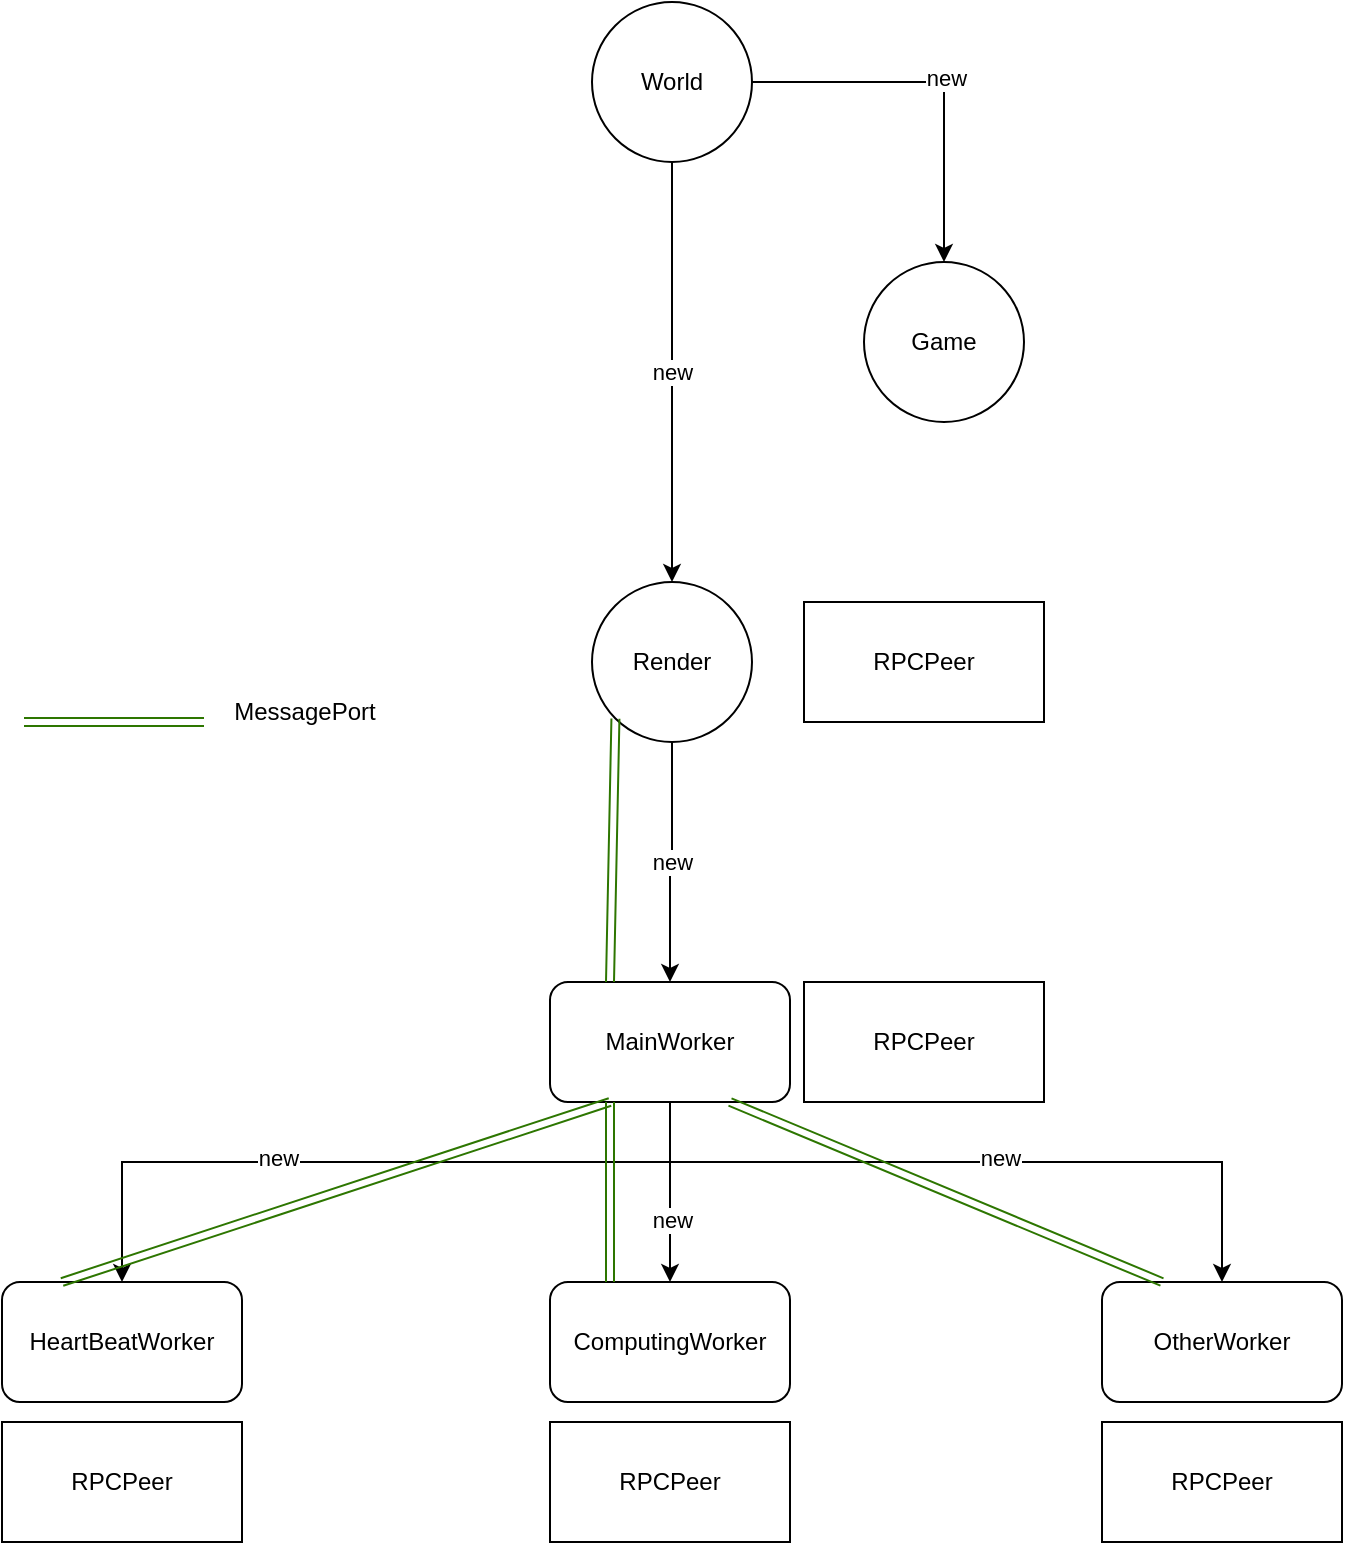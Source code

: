 <mxfile version="13.1.3" pages="2">
    <diagram name=" 创建结构" id="vOncwjSykvjLEZPpO_hH">
        <mxGraphModel dx="1122" dy="561" grid="1" gridSize="10" guides="1" tooltips="1" connect="1" arrows="1" fold="1" page="1" pageScale="1" pageWidth="827" pageHeight="1169" math="0" shadow="0">
            <root>
                <mxCell id="f7IRk7dsRdej3k670oUi-0"/>
                <mxCell id="f7IRk7dsRdej3k670oUi-1" parent="f7IRk7dsRdej3k670oUi-0"/>
                <mxCell id="f7IRk7dsRdej3k670oUi-2" value="new" style="edgeStyle=orthogonalEdgeStyle;rounded=0;orthogonalLoop=1;jettySize=auto;html=1;entryX=0.5;entryY=0;entryDx=0;entryDy=0;exitX=0.5;exitY=1;exitDx=0;exitDy=0;" parent="f7IRk7dsRdej3k670oUi-1" source="f7IRk7dsRdej3k670oUi-3" target="f7IRk7dsRdej3k670oUi-12" edge="1">
                    <mxGeometry relative="1" as="geometry">
                        <mxPoint x="210" y="600" as="sourcePoint"/>
                    </mxGeometry>
                </mxCell>
                <mxCell id="f7IRk7dsRdej3k670oUi-3" value="Render" style="ellipse;whiteSpace=wrap;html=1;aspect=fixed;align=center;" parent="f7IRk7dsRdej3k670oUi-1" vertex="1">
                    <mxGeometry x="374" y="450" width="80" height="80" as="geometry"/>
                </mxCell>
                <mxCell id="f7IRk7dsRdej3k670oUi-4" value="RPCPeer" style="rounded=0;whiteSpace=wrap;html=1;align=center;" parent="f7IRk7dsRdej3k670oUi-1" vertex="1">
                    <mxGeometry x="79" y="870" width="120" height="60" as="geometry"/>
                </mxCell>
                <mxCell id="f7IRk7dsRdej3k670oUi-5" value="&lt;span&gt;HeartBeatWorker&lt;/span&gt;" style="rounded=1;whiteSpace=wrap;html=1;align=center;" parent="f7IRk7dsRdej3k670oUi-1" vertex="1">
                    <mxGeometry x="79" y="800" width="120" height="60" as="geometry"/>
                </mxCell>
                <mxCell id="f7IRk7dsRdej3k670oUi-6" value="&lt;span&gt;ComputingWorker&lt;/span&gt;" style="rounded=1;whiteSpace=wrap;html=1;align=center;" parent="f7IRk7dsRdej3k670oUi-1" vertex="1">
                    <mxGeometry x="353" y="800" width="120" height="60" as="geometry"/>
                </mxCell>
                <mxCell id="f7IRk7dsRdej3k670oUi-7" value="RPCPeer" style="rounded=0;whiteSpace=wrap;html=1;align=center;" parent="f7IRk7dsRdej3k670oUi-1" vertex="1">
                    <mxGeometry x="353" y="870" width="120" height="60" as="geometry"/>
                </mxCell>
                <mxCell id="f7IRk7dsRdej3k670oUi-8" value="RPCPeer" style="rounded=0;whiteSpace=wrap;html=1;align=center;" parent="f7IRk7dsRdej3k670oUi-1" vertex="1">
                    <mxGeometry x="629" y="870" width="120" height="60" as="geometry"/>
                </mxCell>
                <mxCell id="f7IRk7dsRdej3k670oUi-9" value="&lt;span&gt;OtherWorker&lt;/span&gt;" style="rounded=1;whiteSpace=wrap;html=1;align=center;" parent="f7IRk7dsRdej3k670oUi-1" vertex="1">
                    <mxGeometry x="629" y="800" width="120" height="60" as="geometry"/>
                </mxCell>
                <mxCell id="f7IRk7dsRdej3k670oUi-10" style="edgeStyle=orthogonalEdgeStyle;rounded=0;orthogonalLoop=1;jettySize=auto;html=1;entryX=0.5;entryY=0;entryDx=0;entryDy=0;exitX=0.5;exitY=1;exitDx=0;exitDy=0;" parent="f7IRk7dsRdej3k670oUi-1" source="f7IRk7dsRdej3k670oUi-12" target="f7IRk7dsRdej3k670oUi-6" edge="1">
                    <mxGeometry relative="1" as="geometry">
                        <mxPoint x="414" y="780" as="targetPoint"/>
                        <mxPoint x="230" y="360" as="sourcePoint"/>
                    </mxGeometry>
                </mxCell>
                <mxCell id="f7IRk7dsRdej3k670oUi-11" value="new" style="edgeLabel;html=1;align=center;verticalAlign=middle;resizable=0;points=[];" parent="f7IRk7dsRdej3k670oUi-10" vertex="1" connectable="0">
                    <mxGeometry x="0.209" y="1" relative="1" as="geometry">
                        <mxPoint x="-0.05" y="4.6" as="offset"/>
                    </mxGeometry>
                </mxCell>
                <mxCell id="468uHudpnJpQwAChF9pr-0" style="edgeStyle=orthogonalEdgeStyle;rounded=0;orthogonalLoop=1;jettySize=auto;html=1;entryX=0.5;entryY=0;entryDx=0;entryDy=0;exitX=0.5;exitY=1;exitDx=0;exitDy=0;" parent="f7IRk7dsRdej3k670oUi-1" source="f7IRk7dsRdej3k670oUi-12" target="f7IRk7dsRdej3k670oUi-9" edge="1">
                    <mxGeometry relative="1" as="geometry">
                        <mxPoint x="460" y="750" as="sourcePoint"/>
                        <Array as="points">
                            <mxPoint x="413" y="740"/>
                            <mxPoint x="689" y="740"/>
                        </Array>
                    </mxGeometry>
                </mxCell>
                <mxCell id="468uHudpnJpQwAChF9pr-3" value="new" style="edgeLabel;html=1;align=center;verticalAlign=middle;resizable=0;points=[];" parent="468uHudpnJpQwAChF9pr-0" vertex="1" connectable="0">
                    <mxGeometry x="0.695" y="2" relative="1" as="geometry">
                        <mxPoint x="-113.04" y="-6" as="offset"/>
                    </mxGeometry>
                </mxCell>
                <mxCell id="468uHudpnJpQwAChF9pr-1" style="edgeStyle=orthogonalEdgeStyle;rounded=0;orthogonalLoop=1;jettySize=auto;html=1;entryX=0.5;entryY=0;entryDx=0;entryDy=0;exitX=0.5;exitY=1;exitDx=0;exitDy=0;" parent="f7IRk7dsRdej3k670oUi-1" source="f7IRk7dsRdej3k670oUi-12" target="f7IRk7dsRdej3k670oUi-5" edge="1">
                    <mxGeometry relative="1" as="geometry">
                        <mxPoint x="230" y="150" as="sourcePoint"/>
                        <Array as="points">
                            <mxPoint x="413" y="740"/>
                            <mxPoint x="139" y="740"/>
                        </Array>
                    </mxGeometry>
                </mxCell>
                <mxCell id="468uHudpnJpQwAChF9pr-2" value="new" style="edgeLabel;html=1;align=center;verticalAlign=middle;resizable=0;points=[];" parent="468uHudpnJpQwAChF9pr-1" vertex="1" connectable="0">
                    <mxGeometry x="0.718" y="1" relative="1" as="geometry">
                        <mxPoint x="76.96" y="-10.73" as="offset"/>
                    </mxGeometry>
                </mxCell>
                <mxCell id="f7IRk7dsRdej3k670oUi-12" value="MainWorker" style="rounded=1;whiteSpace=wrap;html=1;align=center;" parent="f7IRk7dsRdej3k670oUi-1" vertex="1">
                    <mxGeometry x="353" y="650" width="120" height="60" as="geometry"/>
                </mxCell>
                <mxCell id="f7IRk7dsRdej3k670oUi-13" value="RPCPeer" style="rounded=0;whiteSpace=wrap;html=1;align=center;" parent="f7IRk7dsRdej3k670oUi-1" vertex="1">
                    <mxGeometry x="480" y="650" width="120" height="60" as="geometry"/>
                </mxCell>
                <mxCell id="EO4_N59q5k_WsvdqyIVr-0" value="" style="shape=link;html=1;exitX=0.25;exitY=0;exitDx=0;exitDy=0;entryX=0.25;entryY=1;entryDx=0;entryDy=0;fillColor=#60a917;strokeColor=#2D7600;" parent="f7IRk7dsRdej3k670oUi-1" source="f7IRk7dsRdej3k670oUi-5" target="f7IRk7dsRdej3k670oUi-12" edge="1">
                    <mxGeometry width="50" height="50" relative="1" as="geometry">
                        <mxPoint x="330" y="620" as="sourcePoint"/>
                        <mxPoint x="380" y="570" as="targetPoint"/>
                    </mxGeometry>
                </mxCell>
                <mxCell id="EO4_N59q5k_WsvdqyIVr-1" value="" style="shape=link;html=1;exitX=0.25;exitY=0;exitDx=0;exitDy=0;entryX=0.25;entryY=1;entryDx=0;entryDy=0;fillColor=#60a917;strokeColor=#2D7600;" parent="f7IRk7dsRdej3k670oUi-1" source="f7IRk7dsRdej3k670oUi-6" target="f7IRk7dsRdej3k670oUi-12" edge="1">
                    <mxGeometry width="50" height="50" relative="1" as="geometry">
                        <mxPoint x="330" y="620" as="sourcePoint"/>
                        <mxPoint x="380" y="570" as="targetPoint"/>
                    </mxGeometry>
                </mxCell>
                <mxCell id="EO4_N59q5k_WsvdqyIVr-2" value="" style="shape=link;html=1;entryX=0.75;entryY=1;entryDx=0;entryDy=0;exitX=0.25;exitY=0;exitDx=0;exitDy=0;fillColor=#60a917;strokeColor=#2D7600;" parent="f7IRk7dsRdej3k670oUi-1" source="f7IRk7dsRdej3k670oUi-9" target="f7IRk7dsRdej3k670oUi-12" edge="1">
                    <mxGeometry width="50" height="50" relative="1" as="geometry">
                        <mxPoint x="330" y="620" as="sourcePoint"/>
                        <mxPoint x="380" y="570" as="targetPoint"/>
                    </mxGeometry>
                </mxCell>
                <mxCell id="EO4_N59q5k_WsvdqyIVr-5" value="" style="shape=link;html=1;fillColor=#60a917;strokeColor=#2D7600;" parent="f7IRk7dsRdej3k670oUi-1" edge="1">
                    <mxGeometry width="50" height="50" relative="1" as="geometry">
                        <mxPoint x="90" y="520" as="sourcePoint"/>
                        <mxPoint x="180" y="520" as="targetPoint"/>
                    </mxGeometry>
                </mxCell>
                <mxCell id="EO4_N59q5k_WsvdqyIVr-6" value="MessagePort" style="text;html=1;strokeColor=none;fillColor=none;align=center;verticalAlign=middle;whiteSpace=wrap;rounded=0;shadow=0;glass=0;comic=0;" parent="f7IRk7dsRdej3k670oUi-1" vertex="1">
                    <mxGeometry x="190" y="490" width="81" height="50" as="geometry"/>
                </mxCell>
                <mxCell id="0" value="RPCPeer" style="rounded=0;whiteSpace=wrap;html=1;align=center;" parent="f7IRk7dsRdej3k670oUi-1" vertex="1">
                    <mxGeometry x="480" y="460" width="120" height="60" as="geometry"/>
                </mxCell>
                <mxCell id="1" value="" style="shape=link;html=1;exitX=0.25;exitY=0;exitDx=0;exitDy=0;entryX=0;entryY=1;entryDx=0;entryDy=0;fillColor=#60a917;strokeColor=#2D7600;" parent="f7IRk7dsRdej3k670oUi-1" source="f7IRk7dsRdej3k670oUi-12" target="f7IRk7dsRdej3k670oUi-3" edge="1">
                    <mxGeometry width="50" height="50" relative="1" as="geometry">
                        <mxPoint x="-60" y="550" as="sourcePoint"/>
                        <mxPoint x="215" y="310" as="targetPoint"/>
                    </mxGeometry>
                </mxCell>
                <mxCell id="S15yxjGS9TX9r8l0tiR7-3" style="edgeStyle=orthogonalEdgeStyle;rounded=0;orthogonalLoop=1;jettySize=auto;html=1;entryX=0.5;entryY=0;entryDx=0;entryDy=0;" parent="f7IRk7dsRdej3k670oUi-1" source="S15yxjGS9TX9r8l0tiR7-1" target="S15yxjGS9TX9r8l0tiR7-2" edge="1">
                    <mxGeometry relative="1" as="geometry"/>
                </mxCell>
                <mxCell id="S15yxjGS9TX9r8l0tiR7-4" value="new" style="edgeLabel;html=1;align=center;verticalAlign=middle;resizable=0;points=[];" parent="S15yxjGS9TX9r8l0tiR7-3" vertex="1" connectable="0">
                    <mxGeometry x="0.032" y="-5" relative="1" as="geometry">
                        <mxPoint x="6" y="-2" as="offset"/>
                    </mxGeometry>
                </mxCell>
                <mxCell id="S15yxjGS9TX9r8l0tiR7-5" value="new" style="edgeStyle=orthogonalEdgeStyle;rounded=0;orthogonalLoop=1;jettySize=auto;html=1;entryX=0.5;entryY=0;entryDx=0;entryDy=0;" parent="f7IRk7dsRdej3k670oUi-1" source="S15yxjGS9TX9r8l0tiR7-1" target="f7IRk7dsRdej3k670oUi-3" edge="1">
                    <mxGeometry relative="1" as="geometry"/>
                </mxCell>
                <mxCell id="S15yxjGS9TX9r8l0tiR7-1" value="World" style="ellipse;whiteSpace=wrap;html=1;aspect=fixed;" parent="f7IRk7dsRdej3k670oUi-1" vertex="1">
                    <mxGeometry x="374" y="160" width="80" height="80" as="geometry"/>
                </mxCell>
                <mxCell id="S15yxjGS9TX9r8l0tiR7-2" value="Game" style="ellipse;whiteSpace=wrap;html=1;aspect=fixed;" parent="f7IRk7dsRdej3k670oUi-1" vertex="1">
                    <mxGeometry x="510" y="290" width="80" height="80" as="geometry"/>
                </mxCell>
            </root>
        </mxGraphModel>
    </diagram>
    <diagram id="D6n6nEyaR1c3yi7auSzh" name="RPCPeer">
        &#xa;        
        <mxGraphModel dx="1122" dy="815" grid="1" gridSize="10" guides="1" tooltips="1" connect="1" arrows="1" fold="1" page="1" pageScale="1" pageWidth="827" pageHeight="1169" math="0" shadow="0">
            &#xa;            
            <root>
                &#xa;                
                <mxCell id="qafDblIGkmdD1Ma4jw_D-0"/>
                &#xa;                
                <mxCell id="qafDblIGkmdD1Ma4jw_D-1" parent="qafDblIGkmdD1Ma4jw_D-0"/>
                &#xa;                
                <mxCell id="uF9s_sddZcA3qJSSGpFE-6" value="" style="edgeStyle=orthogonalEdgeStyle;rounded=0;orthogonalLoop=1;jettySize=auto;html=1;exitX=0.5;exitY=1;exitDx=0;exitDy=0;" parent="qafDblIGkmdD1Ma4jw_D-1" source="wd_lIS4o0YeRe9TUKf8m-0" target="uF9s_sddZcA3qJSSGpFE-5" edge="1">
                    &#xa;                    
                    <mxGeometry relative="1" as="geometry">
                        &#xa;                        
                        <mxPoint x="170" y="110" as="sourcePoint"/>
                        &#xa;                    
                    </mxGeometry>
                    &#xa;                
                </mxCell>
                &#xa;                
                <mxCell id="uF9s_sddZcA3qJSSGpFE-8" value="" style="edgeStyle=orthogonalEdgeStyle;rounded=0;orthogonalLoop=1;jettySize=auto;html=1;" parent="qafDblIGkmdD1Ma4jw_D-1" source="uF9s_sddZcA3qJSSGpFE-5" target="uF9s_sddZcA3qJSSGpFE-7" edge="1">
                    &#xa;                    
                    <mxGeometry relative="1" as="geometry"/>
                    &#xa;                
                </mxCell>
                &#xa;                
                <mxCell id="uF9s_sddZcA3qJSSGpFE-5" value="&lt;span style=&quot;text-align: left&quot;&gt;registryList&lt;/span&gt;.add" style="rounded=0;whiteSpace=wrap;html=1;shadow=0;glass=0;comic=0;align=center;" parent="qafDblIGkmdD1Ma4jw_D-1" vertex="1">
                    &#xa;                    
                    <mxGeometry x="110" y="190" width="120" height="60" as="geometry"/>
                    &#xa;                
                </mxCell>
                &#xa;                
                <mxCell id="wd_lIS4o0YeRe9TUKf8m-6" value="" style="edgeStyle=orthogonalEdgeStyle;rounded=0;orthogonalLoop=1;jettySize=auto;html=1;" parent="qafDblIGkmdD1Ma4jw_D-1" source="uF9s_sddZcA3qJSSGpFE-7" target="wd_lIS4o0YeRe9TUKf8m-5" edge="1">
                    &#xa;                    
                    <mxGeometry relative="1" as="geometry"/>
                    &#xa;                
                </mxCell>
                &#xa;                
                <mxCell id="uF9s_sddZcA3qJSSGpFE-7" value="syncRegistryMap" style="rounded=0;whiteSpace=wrap;html=1;shadow=0;glass=0;comic=0;align=center;" parent="qafDblIGkmdD1Ma4jw_D-1" vertex="1">
                    &#xa;                    
                    <mxGeometry x="110" y="330" width="120" height="60" as="geometry"/>
                    &#xa;                
                </mxCell>
                &#xa;                
                <mxCell id="wd_lIS4o0YeRe9TUKf8m-5" value="postMessage(&quot;addRegistry&lt;br&gt;&quot;, newData)" style="rounded=0;whiteSpace=wrap;html=1;shadow=0;glass=0;comic=0;align=center;" parent="qafDblIGkmdD1Ma4jw_D-1" vertex="1">
                    &#xa;                    
                    <mxGeometry x="80" y="470" width="180" height="60" as="geometry"/>
                    &#xa;                
                </mxCell>
                &#xa;                
                <mxCell id="uF9s_sddZcA3qJSSGpFE-13" value="" style="edgeStyle=orthogonalEdgeStyle;rounded=0;orthogonalLoop=1;jettySize=auto;html=1;exitX=0.5;exitY=1;exitDx=0;exitDy=0;" parent="qafDblIGkmdD1Ma4jw_D-1" source="wd_lIS4o0YeRe9TUKf8m-2" target="uF9s_sddZcA3qJSSGpFE-12" edge="1">
                    &#xa;                    
                    <mxGeometry relative="1" as="geometry">
                        &#xa;                        
                        <mxPoint x="483" y="530" as="sourcePoint"/>
                        &#xa;                    
                    </mxGeometry>
                    &#xa;                
                </mxCell>
                &#xa;                
                <mxCell id="uF9s_sddZcA3qJSSGpFE-15" value="" style="edgeStyle=orthogonalEdgeStyle;rounded=0;orthogonalLoop=1;jettySize=auto;html=1;" parent="qafDblIGkmdD1Ma4jw_D-1" source="uF9s_sddZcA3qJSSGpFE-21" target="uF9s_sddZcA3qJSSGpFE-14" edge="1">
                    &#xa;                    
                    <mxGeometry relative="1" as="geometry"/>
                    &#xa;                
                </mxCell>
                &#xa;                
                <mxCell id="uF9s_sddZcA3qJSSGpFE-18" style="edgeStyle=orthogonalEdgeStyle;rounded=0;orthogonalLoop=1;jettySize=auto;html=1;entryX=0;entryY=0.5;entryDx=0;entryDy=0;exitX=0.5;exitY=0;exitDx=0;exitDy=0;" parent="qafDblIGkmdD1Ma4jw_D-1" source="uF9s_sddZcA3qJSSGpFE-19" target="wd_lIS4o0YeRe9TUKf8m-2" edge="1">
                    &#xa;                    
                    <mxGeometry relative="1" as="geometry">
                        &#xa;                        
                        <mxPoint x="423" y="500" as="targetPoint"/>
                        &#xa;                        
                        <Array as="points">
                            &#xa;                            
                            <mxPoint x="322" y="550"/>
                            &#xa;                            
                            <mxPoint x="323" y="550"/>
                            &#xa;                            
                            <mxPoint x="323" y="500"/>
                            &#xa;                        
                        </Array>
                        &#xa;                    
                    </mxGeometry>
                    &#xa;                
                </mxCell>
                &#xa;                
                <mxCell id="uF9s_sddZcA3qJSSGpFE-12" value="&lt;span style=&quot;text-align: left&quot;&gt;registryList&lt;/span&gt;.find" style="rounded=0;whiteSpace=wrap;html=1;shadow=0;glass=0;comic=0;align=center;" parent="qafDblIGkmdD1Ma4jw_D-1" vertex="1">
                    &#xa;                    
                    <mxGeometry x="423" y="610" width="120" height="60" as="geometry"/>
                    &#xa;                
                </mxCell>
                &#xa;                
                <mxCell id="uF9s_sddZcA3qJSSGpFE-24" value="" style="edgeStyle=orthogonalEdgeStyle;rounded=0;orthogonalLoop=1;jettySize=auto;html=1;" parent="qafDblIGkmdD1Ma4jw_D-1" source="uF9s_sddZcA3qJSSGpFE-14" target="uF9s_sddZcA3qJSSGpFE-23" edge="1">
                    &#xa;                    
                    <mxGeometry relative="1" as="geometry"/>
                    &#xa;                
                </mxCell>
                &#xa;                
                <mxCell id="uF9s_sddZcA3qJSSGpFE-14" value="channelMap.find" style="rounded=0;whiteSpace=wrap;html=1;shadow=0;glass=0;comic=0;align=center;" parent="qafDblIGkmdD1Ma4jw_D-1" vertex="1">
                    &#xa;                    
                    <mxGeometry x="423" y="880" width="120" height="60" as="geometry"/>
                    &#xa;                
                </mxCell>
                &#xa;                
                <mxCell id="uF9s_sddZcA3qJSSGpFE-23" value="postMessage(&quot;runMethod&lt;br&gt;&quot;, webWorkerPacket)" style="rounded=0;shadow=0;glass=0;comic=0;align=center;whiteSpace=wrap;html=1;verticalAlign=middle;" parent="qafDblIGkmdD1Ma4jw_D-1" vertex="1">
                    &#xa;                    
                    <mxGeometry x="389.5" y="1020" width="187" height="60" as="geometry"/>
                    &#xa;                
                </mxCell>
                &#xa;                
                <mxCell id="uF9s_sddZcA3qJSSGpFE-19" value="checkParams" style="rhombus;whiteSpace=wrap;html=1;shadow=0;glass=0;comic=0;align=center;" parent="qafDblIGkmdD1Ma4jw_D-1" vertex="1">
                    &#xa;                    
                    <mxGeometry x="257" y="530" width="130" height="80" as="geometry"/>
                    &#xa;                
                </mxCell>
                &#xa;                
                <mxCell id="uF9s_sddZcA3qJSSGpFE-20" style="edgeStyle=orthogonalEdgeStyle;rounded=0;orthogonalLoop=1;jettySize=auto;html=1;exitX=0;exitY=0.5;exitDx=0;exitDy=0;entryX=0.5;entryY=1;entryDx=0;entryDy=0;" parent="qafDblIGkmdD1Ma4jw_D-1" source="uF9s_sddZcA3qJSSGpFE-12" target="uF9s_sddZcA3qJSSGpFE-19" edge="1">
                    &#xa;                    
                    <mxGeometry relative="1" as="geometry">
                        &#xa;                        
                        <mxPoint x="423" y="640" as="sourcePoint"/>
                        &#xa;                        
                        <mxPoint x="290" y="650" as="targetPoint"/>
                        &#xa;                        
                        <Array as="points">
                            &#xa;                            
                            <mxPoint x="323" y="640"/>
                            &#xa;                            
                            <mxPoint x="323" y="610"/>
                            &#xa;                        
                        </Array>
                        &#xa;                    
                    </mxGeometry>
                    &#xa;                
                </mxCell>
                &#xa;                
                <mxCell id="uF9s_sddZcA3qJSSGpFE-21" value="getContext" style="rounded=0;whiteSpace=wrap;html=1;shadow=0;glass=0;comic=0;align=center;" parent="qafDblIGkmdD1Ma4jw_D-1" vertex="1">
                    &#xa;                    
                    <mxGeometry x="423" y="750" width="120" height="60" as="geometry"/>
                    &#xa;                
                </mxCell>
                &#xa;                
                <mxCell id="uF9s_sddZcA3qJSSGpFE-22" value="" style="edgeStyle=orthogonalEdgeStyle;rounded=0;orthogonalLoop=1;jettySize=auto;html=1;" parent="qafDblIGkmdD1Ma4jw_D-1" source="uF9s_sddZcA3qJSSGpFE-12" target="uF9s_sddZcA3qJSSGpFE-21" edge="1">
                    &#xa;                    
                    <mxGeometry relative="1" as="geometry">
                        &#xa;                        
                        <mxPoint x="483" y="670" as="sourcePoint"/>
                        &#xa;                        
                        <mxPoint x="483" y="990" as="targetPoint"/>
                        &#xa;                    
                    </mxGeometry>
                    &#xa;                
                </mxCell>
                &#xa;                
                <mxCell id="uF9s_sddZcA3qJSSGpFE-30" value="" style="edgeStyle=orthogonalEdgeStyle;rounded=0;orthogonalLoop=1;jettySize=auto;html=1;" parent="qafDblIGkmdD1Ma4jw_D-1" source="uF9s_sddZcA3qJSSGpFE-28" target="uF9s_sddZcA3qJSSGpFE-29" edge="1">
                    &#xa;                    
                    <mxGeometry relative="1" as="geometry"/>
                    &#xa;                
                </mxCell>
                &#xa;                
                <mxCell id="uF9s_sddZcA3qJSSGpFE-28" value="&quot;runMethod&quot;" style="rounded=0;whiteSpace=wrap;html=1;shadow=0;glass=0;comic=0;align=center;" parent="qafDblIGkmdD1Ma4jw_D-1" vertex="1">
                    &#xa;                    
                    <mxGeometry x="630" y="190" width="120" height="60" as="geometry"/>
                    &#xa;                
                </mxCell>
                &#xa;                
                <mxCell id="uF9s_sddZcA3qJSSGpFE-32" value="" style="edgeStyle=orthogonalEdgeStyle;rounded=0;orthogonalLoop=1;jettySize=auto;html=1;" parent="qafDblIGkmdD1Ma4jw_D-1" source="uF9s_sddZcA3qJSSGpFE-29" target="uF9s_sddZcA3qJSSGpFE-31" edge="1">
                    &#xa;                    
                    <mxGeometry relative="1" as="geometry"/>
                    &#xa;                
                </mxCell>
                &#xa;                
                <mxCell id="uF9s_sddZcA3qJSSGpFE-29" value="reflectMethod" style="rounded=0;whiteSpace=wrap;html=1;shadow=0;glass=0;comic=0;align=center;" parent="qafDblIGkmdD1Ma4jw_D-1" vertex="1">
                    &#xa;                    
                    <mxGeometry x="630" y="330" width="120" height="60" as="geometry"/>
                    &#xa;                
                </mxCell>
                &#xa;                
                <mxCell id="uF9s_sddZcA3qJSSGpFE-40" value="" style="edgeStyle=orthogonalEdgeStyle;rounded=0;orthogonalLoop=1;jettySize=auto;html=1;" parent="qafDblIGkmdD1Ma4jw_D-1" source="UpkyRGYuWqaQMwjeQpJS-17" target="uF9s_sddZcA3qJSSGpFE-39" edge="1">
                    &#xa;                    
                    <mxGeometry relative="1" as="geometry"/>
                    &#xa;                
                </mxCell>
                &#xa;                
                <mxCell id="uF9s_sddZcA3qJSSGpFE-31" value="excuteMethod" style="rounded=0;whiteSpace=wrap;html=1;shadow=0;glass=0;comic=0;align=center;" parent="qafDblIGkmdD1Ma4jw_D-1" vertex="1">
                    &#xa;                    
                    <mxGeometry x="630" y="470" width="120" height="60" as="geometry"/>
                    &#xa;                
                </mxCell>
                &#xa;                
                <mxCell id="UpkyRGYuWqaQMwjeQpJS-16" style="edgeStyle=orthogonalEdgeStyle;rounded=0;orthogonalLoop=1;jettySize=auto;html=1;entryX=1;entryY=0.5;entryDx=0;entryDy=0;" parent="qafDblIGkmdD1Ma4jw_D-1" source="uF9s_sddZcA3qJSSGpFE-39" target="uF9s_sddZcA3qJSSGpFE-12" edge="1">
                    &#xa;                    
                    <mxGeometry relative="1" as="geometry"/>
                    &#xa;                
                </mxCell>
                &#xa;                
                <mxCell id="uF9s_sddZcA3qJSSGpFE-39" value="callback" style="rounded=0;whiteSpace=wrap;html=1;shadow=0;glass=0;comic=0;align=center;" parent="qafDblIGkmdD1Ma4jw_D-1" vertex="1">
                    &#xa;                    
                    <mxGeometry x="630" y="750" width="120" height="60" as="geometry"/>
                    &#xa;                
                </mxCell>
                &#xa;                
                <mxCell id="uF9s_sddZcA3qJSSGpFE-35" value="" style="edgeStyle=orthogonalEdgeStyle;rounded=0;orthogonalLoop=1;jettySize=auto;html=1;" parent="qafDblIGkmdD1Ma4jw_D-1" source="uF9s_sddZcA3qJSSGpFE-33" target="uF9s_sddZcA3qJSSGpFE-34" edge="1">
                    &#xa;                    
                    <mxGeometry relative="1" as="geometry"/>
                    &#xa;                
                </mxCell>
                &#xa;                
                <mxCell id="uF9s_sddZcA3qJSSGpFE-33" value="&quot;link&quot;" style="rounded=0;whiteSpace=wrap;html=1;shadow=0;glass=0;comic=0;align=center;" parent="qafDblIGkmdD1Ma4jw_D-1" vertex="1">
                    &#xa;                    
                    <mxGeometry x="294" y="190" width="120" height="60" as="geometry"/>
                    &#xa;                
                </mxCell>
                &#xa;                
                <mxCell id="uF9s_sddZcA3qJSSGpFE-34" value="channelMap.add" style="rounded=0;whiteSpace=wrap;html=1;shadow=0;glass=0;comic=0;align=center;" parent="qafDblIGkmdD1Ma4jw_D-1" vertex="1">
                    &#xa;                    
                    <mxGeometry x="294" y="330" width="120" height="60" as="geometry"/>
                    &#xa;                
                </mxCell>
                &#xa;                
                <mxCell id="uF9s_sddZcA3qJSSGpFE-37" style="edgeStyle=orthogonalEdgeStyle;rounded=0;orthogonalLoop=1;jettySize=auto;html=1;entryX=0.5;entryY=0;entryDx=0;entryDy=0;exitX=1;exitY=0.5;exitDx=0;exitDy=0;" parent="qafDblIGkmdD1Ma4jw_D-1" source="wd_lIS4o0YeRe9TUKf8m-1" target="uF9s_sddZcA3qJSSGpFE-28" edge="1">
                    &#xa;                    
                    <mxGeometry relative="1" as="geometry">
                        &#xa;                        
                        <mxPoint x="610" y="80" as="sourcePoint"/>
                        &#xa;                    
                    </mxGeometry>
                    &#xa;                
                </mxCell>
                &#xa;                
                <mxCell id="uF9s_sddZcA3qJSSGpFE-38" style="edgeStyle=orthogonalEdgeStyle;rounded=0;orthogonalLoop=1;jettySize=auto;html=1;entryX=0.5;entryY=0;entryDx=0;entryDy=0;exitX=0;exitY=0.5;exitDx=0;exitDy=0;" parent="qafDblIGkmdD1Ma4jw_D-1" source="wd_lIS4o0YeRe9TUKf8m-1" target="uF9s_sddZcA3qJSSGpFE-33" edge="1">
                    &#xa;                    
                    <mxGeometry relative="1" as="geometry">
                        &#xa;                        
                        <mxPoint x="490" y="80" as="sourcePoint"/>
                        &#xa;                    
                    </mxGeometry>
                    &#xa;                
                </mxCell>
                &#xa;                
                <mxCell id="wd_lIS4o0YeRe9TUKf8m-0" value="&lt;span&gt;registerMethod&lt;/span&gt;" style="ellipse;whiteSpace=wrap;html=1;shadow=0;glass=0;comic=0;align=center;" parent="qafDblIGkmdD1Ma4jw_D-1" vertex="1">
                    &#xa;                    
                    <mxGeometry x="110" y="40" width="120" height="80" as="geometry"/>
                    &#xa;                
                </mxCell>
                &#xa;                
                <mxCell id="WwwSl-hBARtXeRelkfZ--1" value="" style="edgeStyle=orthogonalEdgeStyle;rounded=0;orthogonalLoop=1;jettySize=auto;html=1;entryX=0.5;entryY=0;entryDx=0;entryDy=0;" parent="qafDblIGkmdD1Ma4jw_D-1" source="wd_lIS4o0YeRe9TUKf8m-1" target="WwwSl-hBARtXeRelkfZ--2" edge="1">
                    &#xa;                    
                    <mxGeometry relative="1" as="geometry">
                        &#xa;                        
                        <mxPoint x="550" y="200" as="targetPoint"/>
                        &#xa;                    
                    </mxGeometry>
                    &#xa;                
                </mxCell>
                &#xa;                
                <mxCell id="wd_lIS4o0YeRe9TUKf8m-1" value="&lt;span&gt;onMessage&lt;/span&gt;" style="ellipse;whiteSpace=wrap;html=1;shadow=0;glass=0;comic=0;align=center;" parent="qafDblIGkmdD1Ma4jw_D-1" vertex="1">
                    &#xa;                    
                    <mxGeometry x="470" y="40" width="120" height="80" as="geometry"/>
                    &#xa;                
                </mxCell>
                &#xa;                
                <mxCell id="wd_lIS4o0YeRe9TUKf8m-2" value="&lt;span&gt;callMethod&lt;/span&gt;" style="ellipse;whiteSpace=wrap;html=1;shadow=0;glass=0;comic=0;align=center;" parent="qafDblIGkmdD1Ma4jw_D-1" vertex="1">
                    &#xa;                    
                    <mxGeometry x="423" y="460" width="120" height="80" as="geometry"/>
                    &#xa;                
                </mxCell>
                &#xa;                
                <mxCell id="UpkyRGYuWqaQMwjeQpJS-17" value="hasCallback" style="rhombus;whiteSpace=wrap;html=1;shadow=0;glass=0;comic=0;align=center;" parent="qafDblIGkmdD1Ma4jw_D-1" vertex="1">
                    &#xa;                    
                    <mxGeometry x="620" y="600" width="140" height="80" as="geometry"/>
                    &#xa;                
                </mxCell>
                &#xa;                
                <mxCell id="UpkyRGYuWqaQMwjeQpJS-18" value="" style="edgeStyle=orthogonalEdgeStyle;rounded=0;orthogonalLoop=1;jettySize=auto;html=1;" parent="qafDblIGkmdD1Ma4jw_D-1" source="uF9s_sddZcA3qJSSGpFE-31" target="UpkyRGYuWqaQMwjeQpJS-17" edge="1">
                    &#xa;                    
                    <mxGeometry relative="1" as="geometry">
                        &#xa;                        
                        <mxPoint x="690" y="530" as="sourcePoint"/>
                        &#xa;                        
                        <mxPoint x="690" y="750" as="targetPoint"/>
                        &#xa;                    
                    </mxGeometry>
                    &#xa;                
                </mxCell>
                &#xa;                
                <mxCell id="WwwSl-hBARtXeRelkfZ--4" style="edgeStyle=orthogonalEdgeStyle;rounded=0;orthogonalLoop=1;jettySize=auto;html=1;entryX=0.5;entryY=0;entryDx=0;entryDy=0;" parent="qafDblIGkmdD1Ma4jw_D-1" source="WwwSl-hBARtXeRelkfZ--2" target="WwwSl-hBARtXeRelkfZ--3" edge="1">
                    &#xa;                    
                    <mxGeometry relative="1" as="geometry"/>
                    &#xa;                
                </mxCell>
                &#xa;                
                <mxCell id="WwwSl-hBARtXeRelkfZ--2" value="&quot;addRegistry&quot;" style="rounded=0;whiteSpace=wrap;html=1;shadow=0;glass=0;comic=0;align=center;" parent="qafDblIGkmdD1Ma4jw_D-1" vertex="1">
                    &#xa;                    
                    <mxGeometry x="470" y="190" width="120" height="60" as="geometry"/>
                    &#xa;                
                </mxCell>
                &#xa;                
                <mxCell id="WwwSl-hBARtXeRelkfZ--3" value="checkR&lt;span style=&quot;text-align: left&quot;&gt;egistryList&lt;/span&gt;" style="rounded=0;whiteSpace=wrap;html=1;shadow=0;glass=0;comic=0;align=center;" parent="qafDblIGkmdD1Ma4jw_D-1" vertex="1">
                    &#xa;                    
                    <mxGeometry x="470" y="330" width="120" height="60" as="geometry"/>
                    &#xa;                
                </mxCell>
                &#xa;                
                <mxCell id="UpkyRGYuWqaQMwjeQpJS-0" value="RPCPeer" style="swimlane;fontStyle=1;align=center;verticalAlign=top;childLayout=stackLayout;horizontal=1;startSize=26;horizontalStack=0;resizeParent=1;resizeParentMax=0;resizeLast=0;collapsible=1;marginBottom=0;shadow=0;glass=0;comic=0;html=1;" parent="qafDblIGkmdD1Ma4jw_D-1" vertex="1">
                    &#xa;                    
                    <mxGeometry x="50" y="750" width="320" height="202" as="geometry"/>
                    &#xa;                
                </mxCell>
                &#xa;                
                <mxCell id="UpkyRGYuWqaQMwjeQpJS-1" value="+ registryList : List&lt;Executor&gt;" style="text;strokeColor=none;fillColor=none;align=left;verticalAlign=top;spacingLeft=4;spacingRight=4;overflow=hidden;rotatable=0;points=[[0,0.5],[1,0.5]];portConstraint=eastwest;" parent="UpkyRGYuWqaQMwjeQpJS-0" vertex="1">
                    &#xa;                    
                    <mxGeometry y="26" width="320" height="26" as="geometry"/>
                    &#xa;                
                </mxCell>
                &#xa;                
                <mxCell id="UpkyRGYuWqaQMwjeQpJS-8" value="+ channelMap: Map&lt;string, Port&gt;" style="text;strokeColor=none;fillColor=none;align=left;verticalAlign=top;spacingLeft=4;spacingRight=4;overflow=hidden;rotatable=0;points=[[0,0.5],[1,0.5]];portConstraint=eastwest;" parent="UpkyRGYuWqaQMwjeQpJS-0" vertex="1">
                    &#xa;                    
                    <mxGeometry y="52" width="320" height="26" as="geometry"/>
                    &#xa;                
                </mxCell>
                &#xa;                
                <mxCell id="UpkyRGYuWqaQMwjeQpJS-2" value="" style="line;strokeWidth=1;fillColor=none;align=left;verticalAlign=middle;spacingTop=-1;spacingLeft=3;spacingRight=3;rotatable=0;labelPosition=right;points=[];portConstraint=eastwest;" parent="UpkyRGYuWqaQMwjeQpJS-0" vertex="1">
                    &#xa;                    
                    <mxGeometry y="78" width="320" height="8" as="geometry"/>
                    &#xa;                
                </mxCell>
                &#xa;                
                <mxCell id="UpkyRGYuWqaQMwjeQpJS-3" value="+ onMessage(m: string, data: any)" style="text;strokeColor=none;fillColor=none;align=left;verticalAlign=top;spacingLeft=4;spacingRight=4;overflow=hidden;rotatable=0;points=[[0,0.5],[1,0.5]];portConstraint=eastwest;" parent="UpkyRGYuWqaQMwjeQpJS-0" vertex="1">
                    &#xa;                    
                    <mxGeometry y="86" width="320" height="26" as="geometry"/>
                    &#xa;                
                </mxCell>
                &#xa;                
                <mxCell id="UpkyRGYuWqaQMwjeQpJS-10" value="+ registerMethod(context: string, methodName: string, &#10;params: Param[])" style="text;strokeColor=none;fillColor=none;align=left;verticalAlign=top;spacingLeft=4;spacingRight=4;overflow=hidden;rotatable=0;points=[[0,0.5],[1,0.5]];portConstraint=eastwest;" parent="UpkyRGYuWqaQMwjeQpJS-0" vertex="1">
                    &#xa;                    
                    <mxGeometry y="112" width="320" height="38" as="geometry"/>
                    &#xa;                
                </mxCell>
                &#xa;                
                <mxCell id="UpkyRGYuWqaQMwjeQpJS-11" value="+ callMethod(context:string, methodName:string, params: Param[], callback)" style="text;strokeColor=none;fillColor=none;align=left;verticalAlign=top;spacingLeft=4;spacingRight=4;overflow=hidden;rotatable=0;points=[[0,0.5],[1,0.5]];portConstraint=eastwest;whiteSpace=wrap;" parent="UpkyRGYuWqaQMwjeQpJS-0" vertex="1">
                    &#xa;                    
                    <mxGeometry y="150" width="320" height="52" as="geometry"/>
                    &#xa;                
                </mxCell>
                &#xa;            
            </root>
            &#xa;        
        </mxGraphModel>
        &#xa;    
    </diagram>
</mxfile>
